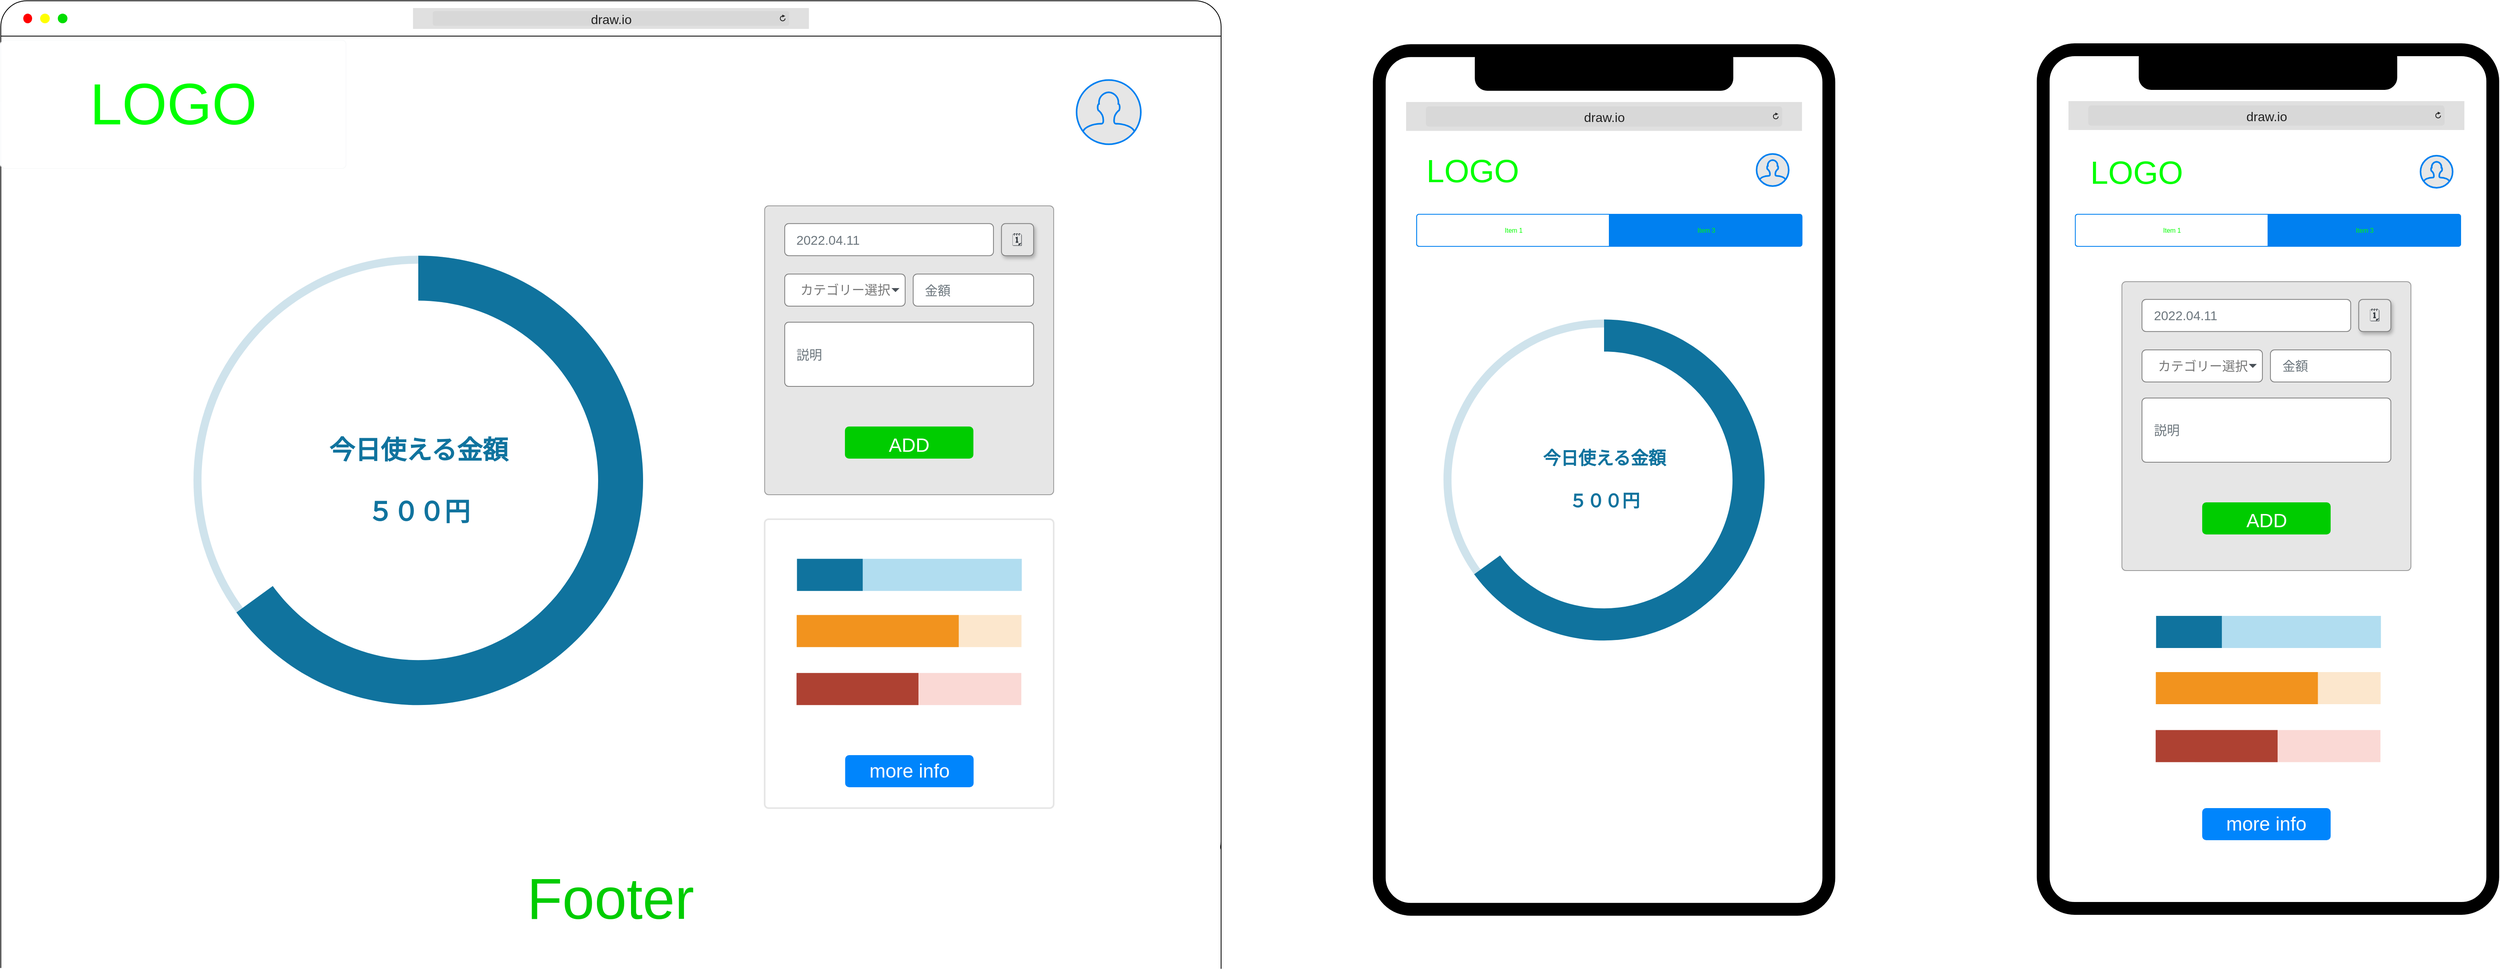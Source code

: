 <mxfile>
    <diagram id="RbM_i0EJbGHSK3NYgyE7" name="ページ1">
        <mxGraphModel dx="4114" dy="735" grid="1" gridSize="10" guides="1" tooltips="1" connect="1" arrows="1" fold="1" page="1" pageScale="1" pageWidth="827" pageHeight="1169" math="0" shadow="0">
            <root>
                <mxCell id="0"/>
                <mxCell id="1" parent="0"/>
                <mxCell id="659" value="" style="rounded=1;whiteSpace=wrap;html=1;arcSize=7;fontColor=default;strokeWidth=16;" parent="1" vertex="1">
                    <mxGeometry x="164" y="211" width="560" height="1070" as="geometry"/>
                </mxCell>
                <mxCell id="2" value="" style="rounded=1;whiteSpace=wrap;html=1;arcSize=3;fontColor=default;" parent="1" vertex="1">
                    <mxGeometry x="-2380" y="150" width="1520" height="1080" as="geometry"/>
                </mxCell>
                <mxCell id="3" value="" style="line;strokeWidth=1;html=1;strokeColor=#000000;rounded=1;" parent="1" vertex="1">
                    <mxGeometry x="-2380" y="189" width="1520" height="10" as="geometry"/>
                </mxCell>
                <mxCell id="4" value="" style="verticalLabelPosition=bottom;labelBackgroundColor=default;verticalAlign=top;shadow=0;dashed=0;strokeWidth=2;shape=mxgraph.ios7.misc.add;fillColor=#00DD00;strokeColor=none;sketch=0;fontColor=default;html=1;rounded=1;" parent="1" vertex="1">
                    <mxGeometry x="-2309" y="166" width="12" height="12" as="geometry"/>
                </mxCell>
                <mxCell id="5" value="" style="html=1;verticalLabelPosition=bottom;labelBackgroundColor=#ffffff;verticalAlign=top;shadow=0;dashed=0;strokeWidth=2;shape=mxgraph.ios7.misc.delete;fillColor=#ff0000;strokeColor=none;sketch=0;rounded=1;" parent="1" vertex="1">
                    <mxGeometry x="-2352" y="166" width="11" height="12" as="geometry"/>
                </mxCell>
                <mxCell id="6" value="" style="html=1;verticalLabelPosition=bottom;labelBackgroundColor=#ffffff;verticalAlign=top;shadow=0;dashed=0;strokeWidth=2;shape=mxgraph.ios7.misc.delete;fillColor=#FFFF00;strokeColor=none;sketch=0;rounded=1;" parent="1" vertex="1">
                    <mxGeometry x="-2331" y="166" width="12" height="12" as="geometry"/>
                </mxCell>
                <mxCell id="7" value="&lt;font style=&quot;font-size: 16px&quot;&gt;draw.io&lt;/font&gt;" style="html=1;strokeWidth=1;shadow=0;dashed=0;shape=mxgraph.ios7ui.url;fillColor=#e0e0e0;strokeColor=#c0c0c0;buttonText=;strokeColor2=#222222;fontColor=#222222;fontSize=8;spacingTop=2;align=center;rounded=1;" parent="1" vertex="1">
                    <mxGeometry x="-1866.56" y="159" width="493.13" height="26" as="geometry"/>
                </mxCell>
                <mxCell id="8" value="" style="rounded=1;whiteSpace=wrap;html=1;arcSize=7;fontColor=default;strokeWidth=16;" parent="1" vertex="1">
                    <mxGeometry x="-663" y="212.12" width="560" height="1070" as="geometry"/>
                </mxCell>
                <mxCell id="9" value="" style="rounded=1;whiteSpace=wrap;html=1;shadow=0;fontSize=27;fontColor=#FFFFFF;strokeColor=#000000;strokeWidth=2;fillColor=#000000;gradientColor=none;arcSize=27;" parent="1" vertex="1">
                    <mxGeometry x="-543" y="207.12" width="320" height="54" as="geometry"/>
                </mxCell>
                <mxCell id="10" value="&lt;font style=&quot;font-size: 16px&quot;&gt;draw.io&lt;/font&gt;" style="html=1;strokeWidth=1;shadow=0;dashed=0;shape=mxgraph.ios7ui.url;fillColor=#e0e0e0;strokeColor=#c0c0c0;buttonText=;strokeColor2=#222222;fontColor=#222222;fontSize=8;spacingTop=2;align=center;rounded=1;" parent="1" vertex="1">
                    <mxGeometry x="-629.56" y="276.12" width="493.13" height="36" as="geometry"/>
                </mxCell>
                <mxCell id="105" value="" style="html=1;verticalLabelPosition=bottom;align=center;labelBackgroundColor=#ffffff;verticalAlign=top;strokeWidth=2;strokeColor=#0080F0;shadow=0;dashed=0;shape=mxgraph.ios7.icons.user;fontColor=#00FF00;fillColor=#E6E6E6;" parent="1" vertex="1">
                    <mxGeometry x="-1040.01" y="248.75" width="80" height="80" as="geometry"/>
                </mxCell>
                <mxCell id="143" value="" style="html=1;verticalLabelPosition=bottom;align=center;labelBackgroundColor=#ffffff;verticalAlign=top;strokeWidth=2;strokeColor=#0080F0;shadow=0;dashed=0;shape=mxgraph.ios7.icons.user;fontColor=#00FF00;fillColor=#E6E6E6;" parent="1" vertex="1">
                    <mxGeometry x="-193" y="340.87" width="40" height="40" as="geometry"/>
                </mxCell>
                <mxCell id="144" value="&lt;font style=&quot;font-size: 40px&quot;&gt;LOGO&lt;/font&gt;" style="html=1;shadow=0;dashed=0;shape=mxgraph.bootstrap.rrect;rSize=5;strokeColor=#FFFFFF;strokeWidth=3;fillColor=none;fontColor=#00FF00;whiteSpace=wrap;align=center;verticalAlign=middle;spacingLeft=0;fontStyle=0;fontSize=16;spacing=5;rounded=1;" parent="1" vertex="1">
                    <mxGeometry x="-631.5" y="318.37" width="168.5" height="85" as="geometry"/>
                </mxCell>
                <mxCell id="176" value="" style="verticalLabelPosition=bottom;verticalAlign=top;html=1;shape=mxgraph.basic.donut;dx=10;strokeColor=none;fillColor=#10739E;fontSize=10;align=center;fillOpacity=20;shadow=0;labelBackgroundColor=none;fontColor=#000000;" parent="1" vertex="1">
                    <mxGeometry x="-582.99" y="547.12" width="400" height="400" as="geometry"/>
                </mxCell>
                <mxCell id="177" value="今日使える金額&lt;br&gt;&lt;br&gt;５００円" style="verticalLabelPosition=middle;verticalAlign=middle;html=1;shape=mxgraph.basic.partConcEllipse;startAngle=0;endAngle=0.65;arcWidth=0.2;strokeColor=none;fillColor=#10739E;fontSize=22;fontColor=#10739E;align=center;fontStyle=1;shadow=0;labelBackgroundColor=none;" parent="176" vertex="1">
                    <mxGeometry width="400" height="400.0" as="geometry"/>
                </mxCell>
                <mxCell id="179" value="" style="whiteSpace=wrap;html=1;fixedSize=1;size=10;fillColor=#B1DDF0;strokeColor=none;shadow=0;labelBackgroundColor=none;fontSize=16;fontColor=#000000;" parent="1" vertex="1">
                    <mxGeometry x="304.67" y="916.49" width="280" height="40" as="geometry"/>
                </mxCell>
                <mxCell id="180" value="" style="whiteSpace=wrap;html=1;fixedSize=1;size=10;fillColor=#10739E;strokeColor=none;shadow=0;labelBackgroundColor=none;fontSize=16;fontColor=#000000;" parent="1" vertex="1">
                    <mxGeometry x="304.67" y="916.49" width="81.88" height="40" as="geometry"/>
                </mxCell>
                <mxCell id="182" value="" style="whiteSpace=wrap;html=1;fixedSize=1;size=10;fillColor=#FCE7CD;strokeColor=none;shadow=0;labelBackgroundColor=none;fontSize=16;fontColor=#000000;" parent="1" vertex="1">
                    <mxGeometry x="353.17" y="986.49" width="231.12" height="40" as="geometry"/>
                </mxCell>
                <mxCell id="183" value="" style="whiteSpace=wrap;html=1;fixedSize=1;size=10;fillColor=#F2931E;strokeColor=none;shadow=0;labelBackgroundColor=none;fontSize=16;fontColor=#000000;" parent="1" vertex="1">
                    <mxGeometry x="304.29" y="986.49" width="201.88" height="40" as="geometry"/>
                </mxCell>
                <mxCell id="185" value="" style="whiteSpace=wrap;html=1;fixedSize=1;size=10;fillColor=#FAD9D5;strokeColor=none;shadow=0;labelBackgroundColor=none;fontSize=16;fontColor=#000000;" parent="1" vertex="1">
                    <mxGeometry x="352.98" y="1058.74" width="231.12" height="40" as="geometry"/>
                </mxCell>
                <mxCell id="186" value="" style="whiteSpace=wrap;html=1;fixedSize=1;size=10;fillColor=#AE4132;strokeColor=none;shadow=0;labelBackgroundColor=none;fontSize=16;fontColor=#000000;" parent="1" vertex="1">
                    <mxGeometry x="304.1" y="1058.74" width="151.88" height="40" as="geometry"/>
                </mxCell>
                <mxCell id="233" value="" style="verticalLabelPosition=bottom;verticalAlign=top;html=1;shape=mxgraph.basic.donut;dx=10;strokeColor=none;fillColor=#10739E;fontSize=10;align=center;fillOpacity=20;shadow=0;labelBackgroundColor=none;fontColor=#000000;" parent="1" vertex="1">
                    <mxGeometry x="-2140.0" y="467.62" width="560" height="560" as="geometry"/>
                </mxCell>
                <mxCell id="234" value="&lt;font style=&quot;font-size: 32px&quot;&gt;今日使える金額&lt;br&gt;&lt;br&gt;５００円&lt;/font&gt;" style="verticalLabelPosition=middle;verticalAlign=middle;html=1;shape=mxgraph.basic.partConcEllipse;startAngle=0;endAngle=0.65;arcWidth=0.2;strokeColor=none;fillColor=#10739E;fontSize=22;fontColor=#10739E;align=center;fontStyle=1;shadow=0;labelBackgroundColor=none;" parent="233" vertex="1">
                    <mxGeometry width="560" height="560" as="geometry"/>
                </mxCell>
                <mxCell id="258" value="Footer" style="rounded=0;whiteSpace=wrap;html=1;shadow=0;fontSize=72;fontColor=#00CC00;strokeWidth=2;fillColor=#FFFFFF;strokeColor=none;" parent="1" vertex="1">
                    <mxGeometry x="-2380" y="1182.25" width="1519" height="173" as="geometry"/>
                </mxCell>
                <mxCell id="260" value="" style="endArrow=none;html=1;fontSize=16;fontColor=#000000;entryX=1;entryY=0.959;entryDx=0;entryDy=0;entryPerimeter=0;" parent="1" target="2" edge="1">
                    <mxGeometry width="50" height="50" relative="1" as="geometry">
                        <mxPoint x="-860" y="1356.25" as="sourcePoint"/>
                        <mxPoint x="-860" y="1203.25" as="targetPoint"/>
                    </mxGeometry>
                </mxCell>
                <mxCell id="261" value="" style="endArrow=none;html=1;fontSize=16;fontColor=#000000;entryX=0;entryY=0.951;entryDx=0;entryDy=0;entryPerimeter=0;" parent="1" target="2" edge="1">
                    <mxGeometry width="50" height="50" relative="1" as="geometry">
                        <mxPoint x="-2380" y="1355.25" as="sourcePoint"/>
                        <mxPoint x="-2380.0" y="1195.72" as="targetPoint"/>
                    </mxGeometry>
                </mxCell>
                <mxCell id="660" value="" style="rounded=1;whiteSpace=wrap;html=1;shadow=0;fontSize=27;fontColor=#FFFFFF;strokeColor=#000000;strokeWidth=2;fillColor=#000000;gradientColor=none;arcSize=27;" parent="1" vertex="1">
                    <mxGeometry x="284" y="206" width="320" height="54" as="geometry"/>
                </mxCell>
                <mxCell id="661" value="&lt;font style=&quot;font-size: 16px&quot;&gt;draw.io&lt;/font&gt;" style="html=1;strokeWidth=1;shadow=0;dashed=0;shape=mxgraph.ios7ui.url;fillColor=#e0e0e0;strokeColor=#c0c0c0;buttonText=;strokeColor2=#222222;fontColor=#222222;fontSize=8;spacingTop=2;align=center;rounded=1;" parent="1" vertex="1">
                    <mxGeometry x="195.5" y="275" width="493.13" height="36" as="geometry"/>
                </mxCell>
                <mxCell id="663" value="" style="html=1;shadow=0;dashed=0;shape=mxgraph.bootstrap.rrect;rSize=5;fillColor=#ffffff;strokeColor=none;" parent="1" vertex="1">
                    <mxGeometry x="244.38" y="486" width="400" height="400" as="geometry"/>
                </mxCell>
                <mxCell id="672" value="&lt;font style=&quot;font-size: 40px&quot;&gt;LOGO&lt;/font&gt;" style="html=1;shadow=0;dashed=0;shape=mxgraph.bootstrap.rrect;rSize=5;strokeColor=#FFFFFF;strokeWidth=3;fillColor=none;fontColor=#00FF00;whiteSpace=wrap;align=center;verticalAlign=middle;spacingLeft=0;fontStyle=0;fontSize=16;spacing=5;rounded=1;" parent="1" vertex="1">
                    <mxGeometry x="195.5" y="320.5" width="168.5" height="85" as="geometry"/>
                </mxCell>
                <mxCell id="673" value="" style="html=1;verticalLabelPosition=bottom;align=center;labelBackgroundColor=#ffffff;verticalAlign=top;strokeWidth=2;strokeColor=#0080F0;shadow=0;dashed=0;shape=mxgraph.ios7.icons.user;fontColor=#00FF00;fillColor=#E6E6E6;" parent="1" vertex="1">
                    <mxGeometry x="634" y="343" width="40" height="40" as="geometry"/>
                </mxCell>
                <mxCell id="674" value="" style="html=1;strokeWidth=1;shadow=0;dashed=0;shape=mxgraph.ios7ui.rrect;rSize=3;strokeColor=#0080F0;gradientColor=none;fontSize=56;fontColor=#00FF00;" parent="1" vertex="1">
                    <mxGeometry x="204" y="416" width="480" height="40" as="geometry"/>
                </mxCell>
                <mxCell id="675" value="Item 1" style="strokeColor=#0080F0;fillColor=none;gradientColor=none;html=1;strokeWidth=1;shadow=0;dashed=0;shape=mxgraph.ios7ui.leftButton;rSize=3;fontSize=8;fontColor=#00FF00;" parent="674" vertex="1">
                    <mxGeometry width="240" height="40" as="geometry"/>
                </mxCell>
                <mxCell id="676" value="Item 3" style="strokeColor=#0080F0;fillColor=#0080F0;html=1;strokeWidth=1;shadow=0;dashed=0;shape=mxgraph.ios7ui.rightButton;rSize=3;fontSize=8;fontColor=#00FF00;" parent="674" vertex="1">
                    <mxGeometry x="240.003" width="240" height="40" as="geometry"/>
                </mxCell>
                <mxCell id="677" value="&lt;font style=&quot;font-size: 24px&quot;&gt;more info&lt;/font&gt;" style="html=1;shadow=0;dashed=0;shape=mxgraph.bootstrap.rrect;rSize=5;strokeColor=none;strokeWidth=1;fillColor=#0085FC;fontColor=#FFFFFF;whiteSpace=wrap;align=center;verticalAlign=middle;spacingLeft=0;fontStyle=0;fontSize=16;spacing=5;labelBackgroundColor=none;" parent="1" vertex="1">
                    <mxGeometry x="362.06" y="1156" width="160" height="40" as="geometry"/>
                </mxCell>
                <mxCell id="706" value="" style="html=1;shadow=0;dashed=0;shape=mxgraph.bootstrap.rrect;rSize=5;fillColor=#E6E6E6;strokeColor=#999999;labelBackgroundColor=none;fontSize=16;fontColor=#000000;" parent="1" vertex="1">
                    <mxGeometry x="-1428.55" y="405.5" width="360" height="360" as="geometry"/>
                </mxCell>
                <mxCell id="709" value="&lt;font style=&quot;font-size: 24px&quot;&gt;ADD&lt;/font&gt;" style="html=1;shadow=0;dashed=0;shape=mxgraph.bootstrap.rrect;rSize=5;fillColor=#00CC00;strokeColor=none;align=center;fontSize=32;fontColor=#FFFFFF;labelBackgroundColor=none;" parent="706" vertex="1">
                    <mxGeometry width="160" height="40" relative="1" as="geometry">
                        <mxPoint x="100" y="275" as="offset"/>
                    </mxGeometry>
                </mxCell>
                <mxCell id="745" value="🗓" style="html=1;shadow=1;dashed=0;shape=mxgraph.bootstrap.rrect;rSize=5;strokeColor=#808080;strokeWidth=1;fillColor=#E6E6E6;fontColor=#343A40;whiteSpace=wrap;align=center;verticalAlign=middle;spacingLeft=0;fontStyle=0;fontSize=16;spacing=5;labelBackgroundColor=none;" parent="706" vertex="1">
                    <mxGeometry x="295" y="22.122" width="40" height="40" as="geometry"/>
                </mxCell>
                <mxCell id="742" value="2022.04.11" style="html=1;shadow=0;dashed=0;shape=mxgraph.bootstrap.rrect;rSize=5;fillColor=default;strokeColor=#808080;align=left;spacing=15;fontSize=16;fontColor=#6C767D;labelBackgroundColor=none;" parent="706" vertex="1">
                    <mxGeometry x="25" y="22.12" width="260" height="40" as="geometry"/>
                </mxCell>
                <mxCell id="746" value="金額" style="html=1;shadow=0;dashed=0;shape=mxgraph.bootstrap.rrect;rSize=5;fillColor=default;strokeColor=#808080;align=left;spacing=15;fontSize=16;fontColor=#6C767D;labelBackgroundColor=none;" parent="706" vertex="1">
                    <mxGeometry x="185" y="85" width="150" height="40" as="geometry"/>
                </mxCell>
                <mxCell id="743" value="カテゴリー選択" style="html=1;shadow=0;dashed=0;shape=mxgraph.bootstrap.rrect;rSize=5;strokeColor=#808080;strokeWidth=1;fillColor=#ffffff;fontColor=#777777;whiteSpace=wrap;align=left;verticalAlign=middle;fontStyle=0;fontSize=16;spacing=20;labelBackgroundColor=none;" parent="706" vertex="1">
                    <mxGeometry x="25" y="84.999" width="150" height="40" as="geometry"/>
                </mxCell>
                <mxCell id="744" value="" style="shape=triangle;direction=south;fillColor=#495057;strokeColor=none;perimeter=none;shadow=0;labelBackgroundColor=none;fontSize=16;fontColor=#000000;" parent="743" vertex="1">
                    <mxGeometry x="1" y="0.5" width="10" height="5" relative="1" as="geometry">
                        <mxPoint x="-17" y="-2.5" as="offset"/>
                    </mxGeometry>
                </mxCell>
                <mxCell id="747" value="説明" style="html=1;shadow=0;dashed=0;shape=mxgraph.bootstrap.rrect;rSize=5;fillColor=default;strokeColor=#808080;align=left;spacing=15;fontSize=16;fontColor=#6C767D;labelBackgroundColor=none;" parent="706" vertex="1">
                    <mxGeometry x="25" y="145" width="310" height="80" as="geometry"/>
                </mxCell>
                <mxCell id="748" value="LOGO" style="html=1;shadow=0;dashed=0;shape=mxgraph.bootstrap.rrect;rSize=5;strokeColor=#F8F9FA;strokeWidth=1;fillColor=none;fontColor=#00FF00;whiteSpace=wrap;align=center;verticalAlign=middle;spacingLeft=0;fontStyle=0;fontSize=72;spacing=5;sketch=0;" parent="1" vertex="1">
                    <mxGeometry x="-2380" y="199" width="430" height="160" as="geometry"/>
                </mxCell>
                <mxCell id="750" value="" style="html=1;shadow=0;dashed=0;shape=mxgraph.bootstrap.rrect;rSize=5;strokeColor=#E6E6E6;strokeWidth=2;fillColor=none;fontColor=#F8F9FA;whiteSpace=wrap;align=center;verticalAlign=middle;spacingLeft=0;fontStyle=0;fontSize=16;spacing=5;" parent="1" vertex="1">
                    <mxGeometry x="-1428.55" y="796" width="360" height="360" as="geometry"/>
                </mxCell>
                <mxCell id="656" value="&lt;font style=&quot;font-size: 24px&quot;&gt;more info&lt;/font&gt;" style="html=1;shadow=0;dashed=0;shape=mxgraph.bootstrap.rrect;rSize=5;strokeColor=none;strokeWidth=1;fillColor=#0085FC;fontColor=#FFFFFF;whiteSpace=wrap;align=center;verticalAlign=middle;spacingLeft=0;fontStyle=0;fontSize=16;spacing=5;labelBackgroundColor=none;" parent="1" vertex="1">
                    <mxGeometry x="-1328.27" y="1090" width="160" height="40" as="geometry"/>
                </mxCell>
                <mxCell id="730" value="" style="whiteSpace=wrap;html=1;fixedSize=1;size=10;fillColor=#B1DDF0;strokeColor=none;shadow=0;labelBackgroundColor=none;fontSize=16;fontColor=#000000;" parent="1" vertex="1">
                    <mxGeometry x="-1388.27" y="845.37" width="280" height="40" as="geometry"/>
                </mxCell>
                <mxCell id="731" value="" style="whiteSpace=wrap;html=1;fixedSize=1;size=10;fillColor=#10739E;strokeColor=none;shadow=0;labelBackgroundColor=none;fontSize=16;fontColor=#000000;" parent="1" vertex="1">
                    <mxGeometry x="-1388.27" y="845.37" width="81.88" height="40" as="geometry"/>
                </mxCell>
                <mxCell id="732" value="" style="whiteSpace=wrap;html=1;fixedSize=1;size=10;fillColor=#FCE7CD;strokeColor=none;shadow=0;labelBackgroundColor=none;fontSize=16;fontColor=#000000;" parent="1" vertex="1">
                    <mxGeometry x="-1339.77" y="915.37" width="231.12" height="40" as="geometry"/>
                </mxCell>
                <mxCell id="733" value="" style="whiteSpace=wrap;html=1;fixedSize=1;size=10;fillColor=#F2931E;strokeColor=none;shadow=0;labelBackgroundColor=none;fontSize=16;fontColor=#000000;" parent="1" vertex="1">
                    <mxGeometry x="-1388.65" y="915.37" width="201.88" height="40" as="geometry"/>
                </mxCell>
                <mxCell id="734" value="" style="whiteSpace=wrap;html=1;fixedSize=1;size=10;fillColor=#FAD9D5;strokeColor=none;shadow=0;labelBackgroundColor=none;fontSize=16;fontColor=#000000;" parent="1" vertex="1">
                    <mxGeometry x="-1339.96" y="987.62" width="231.12" height="40" as="geometry"/>
                </mxCell>
                <mxCell id="735" value="" style="whiteSpace=wrap;html=1;fixedSize=1;size=10;fillColor=#AE4132;strokeColor=none;shadow=0;labelBackgroundColor=none;fontSize=16;fontColor=#000000;" parent="1" vertex="1">
                    <mxGeometry x="-1388.84" y="987.62" width="151.88" height="40" as="geometry"/>
                </mxCell>
                <mxCell id="751" value="" style="html=1;shadow=0;dashed=0;shape=mxgraph.bootstrap.rrect;rSize=5;fillColor=#E6E6E6;strokeColor=#999999;labelBackgroundColor=none;fontSize=16;fontColor=#000000;" parent="1" vertex="1">
                    <mxGeometry x="262.06" y="500" width="360" height="360" as="geometry"/>
                </mxCell>
                <mxCell id="752" value="&lt;font style=&quot;font-size: 24px&quot;&gt;ADD&lt;/font&gt;" style="html=1;shadow=0;dashed=0;shape=mxgraph.bootstrap.rrect;rSize=5;fillColor=#00CC00;strokeColor=none;align=center;fontSize=32;fontColor=#FFFFFF;labelBackgroundColor=none;" parent="751" vertex="1">
                    <mxGeometry width="160" height="40" relative="1" as="geometry">
                        <mxPoint x="100" y="275" as="offset"/>
                    </mxGeometry>
                </mxCell>
                <mxCell id="753" value="🗓" style="html=1;shadow=1;dashed=0;shape=mxgraph.bootstrap.rrect;rSize=5;strokeColor=#808080;strokeWidth=1;fillColor=#E6E6E6;fontColor=#343A40;whiteSpace=wrap;align=center;verticalAlign=middle;spacingLeft=0;fontStyle=0;fontSize=16;spacing=5;labelBackgroundColor=none;" parent="751" vertex="1">
                    <mxGeometry x="295" y="22.122" width="40" height="40" as="geometry"/>
                </mxCell>
                <mxCell id="754" value="2022.04.11" style="html=1;shadow=0;dashed=0;shape=mxgraph.bootstrap.rrect;rSize=5;fillColor=default;strokeColor=#808080;align=left;spacing=15;fontSize=16;fontColor=#6C767D;labelBackgroundColor=none;" parent="751" vertex="1">
                    <mxGeometry x="25" y="22.12" width="260" height="40" as="geometry"/>
                </mxCell>
                <mxCell id="755" value="金額" style="html=1;shadow=0;dashed=0;shape=mxgraph.bootstrap.rrect;rSize=5;fillColor=default;strokeColor=#808080;align=left;spacing=15;fontSize=16;fontColor=#6C767D;labelBackgroundColor=none;" parent="751" vertex="1">
                    <mxGeometry x="185" y="85" width="150" height="40" as="geometry"/>
                </mxCell>
                <mxCell id="756" value="カテゴリー選択" style="html=1;shadow=0;dashed=0;shape=mxgraph.bootstrap.rrect;rSize=5;strokeColor=#808080;strokeWidth=1;fillColor=#ffffff;fontColor=#777777;whiteSpace=wrap;align=left;verticalAlign=middle;fontStyle=0;fontSize=16;spacing=20;labelBackgroundColor=none;" parent="751" vertex="1">
                    <mxGeometry x="25" y="84.999" width="150" height="40" as="geometry"/>
                </mxCell>
                <mxCell id="757" value="" style="shape=triangle;direction=south;fillColor=#495057;strokeColor=none;perimeter=none;shadow=0;labelBackgroundColor=none;fontSize=16;fontColor=#000000;" parent="756" vertex="1">
                    <mxGeometry x="1" y="0.5" width="10" height="5" relative="1" as="geometry">
                        <mxPoint x="-17" y="-2.5" as="offset"/>
                    </mxGeometry>
                </mxCell>
                <mxCell id="758" value="説明" style="html=1;shadow=0;dashed=0;shape=mxgraph.bootstrap.rrect;rSize=5;fillColor=default;strokeColor=#808080;align=left;spacing=15;fontSize=16;fontColor=#6C767D;labelBackgroundColor=none;" parent="751" vertex="1">
                    <mxGeometry x="25" y="145" width="310" height="80" as="geometry"/>
                </mxCell>
                <mxCell id="760" value="" style="html=1;strokeWidth=1;shadow=0;dashed=0;shape=mxgraph.ios7ui.rrect;rSize=3;strokeColor=#0080F0;gradientColor=none;fontSize=56;fontColor=#00FF00;" vertex="1" parent="1">
                    <mxGeometry x="-616.43" y="416" width="480" height="40" as="geometry"/>
                </mxCell>
                <mxCell id="761" value="Item 1" style="strokeColor=#0080F0;fillColor=none;gradientColor=none;html=1;strokeWidth=1;shadow=0;dashed=0;shape=mxgraph.ios7ui.leftButton;rSize=3;fontSize=8;fontColor=#00FF00;" vertex="1" parent="760">
                    <mxGeometry width="240" height="40" as="geometry"/>
                </mxCell>
                <mxCell id="762" value="Item 3" style="strokeColor=#0080F0;fillColor=#0080F0;html=1;strokeWidth=1;shadow=0;dashed=0;shape=mxgraph.ios7ui.rightButton;rSize=3;fontSize=8;fontColor=#00FF00;" vertex="1" parent="760">
                    <mxGeometry x="240.003" width="240" height="40" as="geometry"/>
                </mxCell>
            </root>
        </mxGraphModel>
    </diagram>
</mxfile>